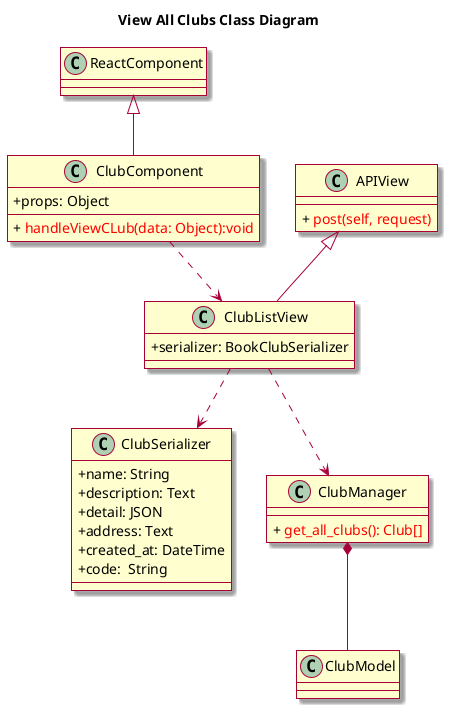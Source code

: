 @startuml
skin rose
skinparam classAttributeIconSize 0

title View All Clubs Class Diagram
class ReactComponent

class ClubComponent{
    + props: Object
    + {method} <color:red> handleViewCLub(data: Object):void
}

class ClubListView{
    + serializer: BookClubSerializer
}

class APIView{
    + {method} <color:red> post(self, request)
}

class ClubSerializer{
    + name: String 
    + description: Text  
    + detail: JSON
    + address: Text
    + created_at: DateTime
    + code:  String
}

class ClubManager{
    + {method} <color: red> get_all_clubs(): Club[]
}

class ClubModel{
}

ReactComponent <|-- ClubComponent
APIView <|-- ClubListView
ClubComponent ..> ClubListView
ClubListView ..> ClubSerializer
ClubListView ..> ClubManager
ClubManager *-- ClubModel
@enduml
